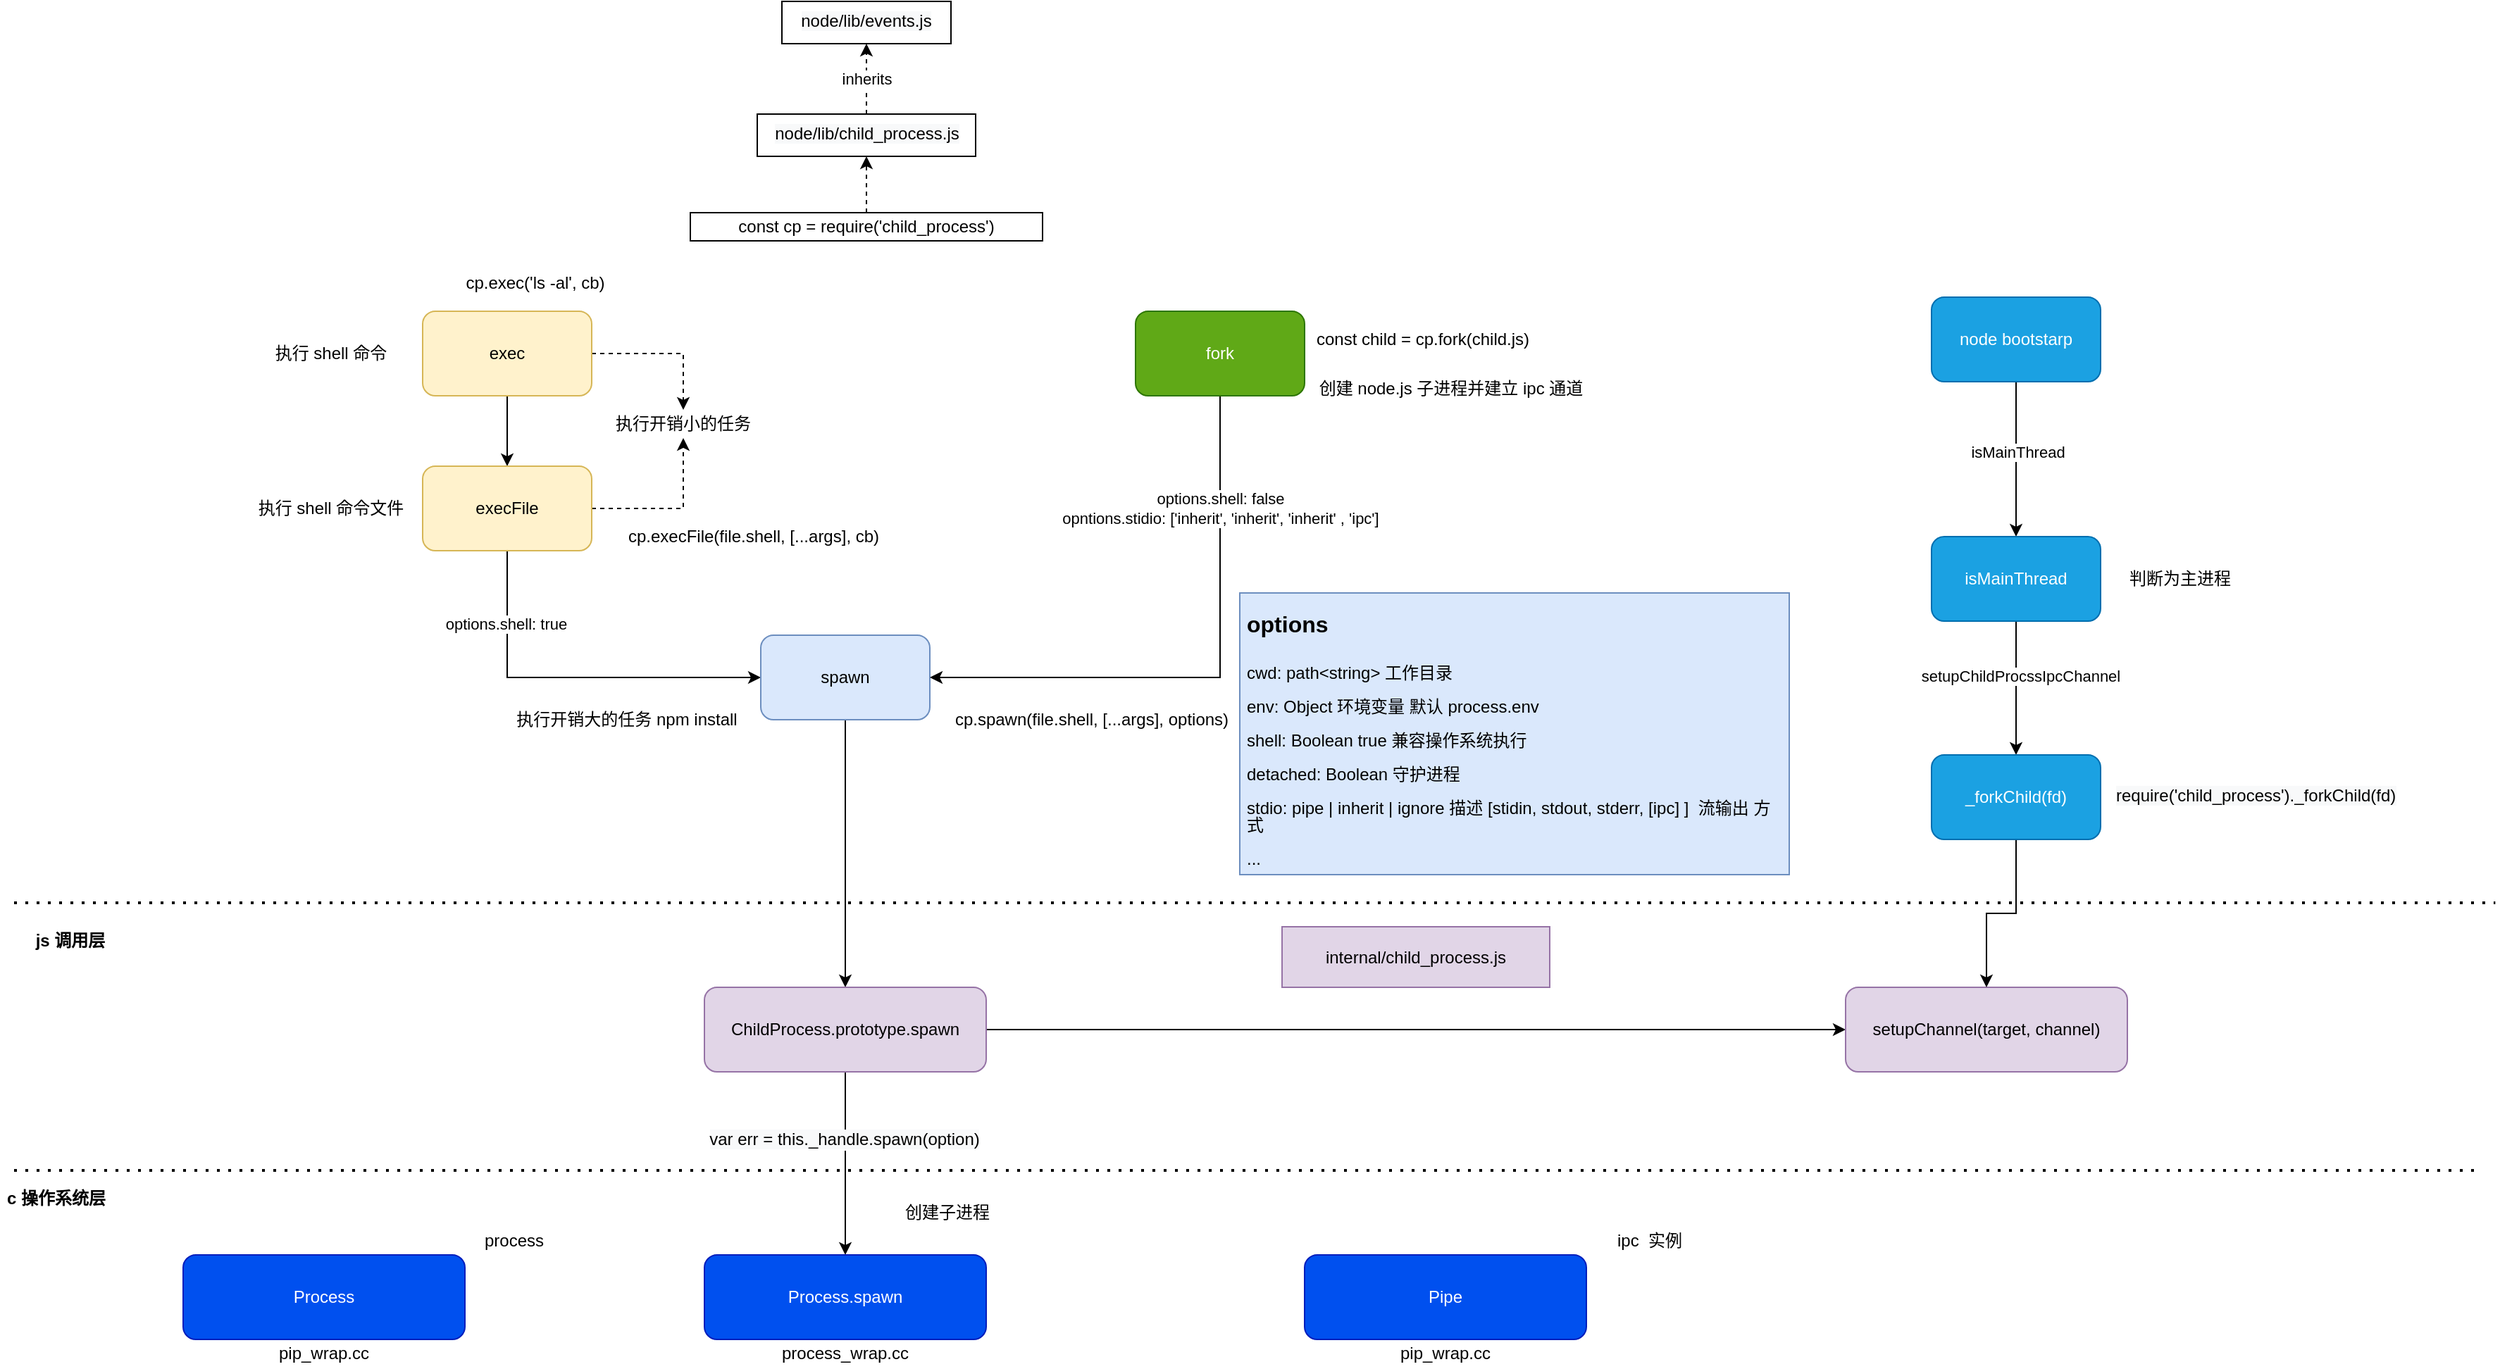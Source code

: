 <mxfile version="14.4.6" type="github">
  <diagram id="prtHgNgQTEPvFCAcTncT" name="Page-1">
    <mxGraphModel dx="2222" dy="2040" grid="1" gridSize="10" guides="1" tooltips="1" connect="1" arrows="1" fold="1" page="1" pageScale="1" pageWidth="827" pageHeight="1169" math="0" shadow="0">
      <root>
        <mxCell id="0" />
        <mxCell id="1" parent="0" />
        <mxCell id="9C7MWj4vBOad_BRdYSQF-43" value="" style="endArrow=none;dashed=1;html=1;dashPattern=1 3;strokeWidth=2;" edge="1" parent="1">
          <mxGeometry width="50" height="50" relative="1" as="geometry">
            <mxPoint x="-240" y="540" as="sourcePoint" />
            <mxPoint x="1521.176" y="540" as="targetPoint" />
          </mxGeometry>
        </mxCell>
        <mxCell id="9C7MWj4vBOad_BRdYSQF-44" style="edgeStyle=orthogonalEdgeStyle;rounded=0;orthogonalLoop=1;jettySize=auto;html=1;entryX=0.5;entryY=0;entryDx=0;entryDy=0;" edge="1" parent="1" source="9C7MWj4vBOad_BRdYSQF-46" target="9C7MWj4vBOad_BRdYSQF-50">
          <mxGeometry relative="1" as="geometry" />
        </mxCell>
        <mxCell id="9C7MWj4vBOad_BRdYSQF-45" style="edgeStyle=orthogonalEdgeStyle;rounded=0;orthogonalLoop=1;jettySize=auto;html=1;exitX=1;exitY=0.5;exitDx=0;exitDy=0;entryX=0.5;entryY=0;entryDx=0;entryDy=0;dashed=1;" edge="1" parent="1" source="9C7MWj4vBOad_BRdYSQF-46" target="9C7MWj4vBOad_BRdYSQF-60">
          <mxGeometry relative="1" as="geometry" />
        </mxCell>
        <mxCell id="9C7MWj4vBOad_BRdYSQF-46" value="exec" style="rounded=1;whiteSpace=wrap;html=1;fillColor=#fff2cc;strokeColor=#d6b656;" vertex="1" parent="1">
          <mxGeometry x="50" y="120" width="120" height="60" as="geometry" />
        </mxCell>
        <mxCell id="9C7MWj4vBOad_BRdYSQF-47" style="edgeStyle=orthogonalEdgeStyle;rounded=0;orthogonalLoop=1;jettySize=auto;html=1;exitX=0.5;exitY=1;exitDx=0;exitDy=0;entryX=0;entryY=0.5;entryDx=0;entryDy=0;" edge="1" parent="1" source="9C7MWj4vBOad_BRdYSQF-50" target="9C7MWj4vBOad_BRdYSQF-52">
          <mxGeometry relative="1" as="geometry" />
        </mxCell>
        <mxCell id="9C7MWj4vBOad_BRdYSQF-48" value="options.shell: true" style="edgeLabel;html=1;align=center;verticalAlign=middle;resizable=0;points=[];" vertex="1" connectable="0" parent="9C7MWj4vBOad_BRdYSQF-47">
          <mxGeometry x="-0.613" y="-1" relative="1" as="geometry">
            <mxPoint as="offset" />
          </mxGeometry>
        </mxCell>
        <mxCell id="9C7MWj4vBOad_BRdYSQF-49" style="edgeStyle=orthogonalEdgeStyle;rounded=0;orthogonalLoop=1;jettySize=auto;html=1;exitX=1;exitY=0.5;exitDx=0;exitDy=0;dashed=1;" edge="1" parent="1" source="9C7MWj4vBOad_BRdYSQF-50" target="9C7MWj4vBOad_BRdYSQF-60">
          <mxGeometry relative="1" as="geometry" />
        </mxCell>
        <mxCell id="9C7MWj4vBOad_BRdYSQF-50" value="execFile" style="rounded=1;whiteSpace=wrap;html=1;fillColor=#fff2cc;strokeColor=#d6b656;" vertex="1" parent="1">
          <mxGeometry x="50" y="230" width="120" height="60" as="geometry" />
        </mxCell>
        <mxCell id="9C7MWj4vBOad_BRdYSQF-51" style="edgeStyle=orthogonalEdgeStyle;rounded=0;orthogonalLoop=1;jettySize=auto;html=1;exitX=0.5;exitY=1;exitDx=0;exitDy=0;" edge="1" parent="1" source="9C7MWj4vBOad_BRdYSQF-52" target="9C7MWj4vBOad_BRdYSQF-56">
          <mxGeometry relative="1" as="geometry" />
        </mxCell>
        <mxCell id="9C7MWj4vBOad_BRdYSQF-52" value="spawn" style="rounded=1;whiteSpace=wrap;html=1;fillColor=#dae8fc;strokeColor=#6c8ebf;" vertex="1" parent="1">
          <mxGeometry x="290" y="350" width="120" height="60" as="geometry" />
        </mxCell>
        <mxCell id="9C7MWj4vBOad_BRdYSQF-53" style="edgeStyle=orthogonalEdgeStyle;rounded=0;orthogonalLoop=1;jettySize=auto;html=1;exitX=0.5;exitY=1;exitDx=0;exitDy=0;entryX=1;entryY=0.5;entryDx=0;entryDy=0;" edge="1" parent="1" source="9C7MWj4vBOad_BRdYSQF-55" target="9C7MWj4vBOad_BRdYSQF-52">
          <mxGeometry relative="1" as="geometry" />
        </mxCell>
        <mxCell id="9C7MWj4vBOad_BRdYSQF-54" value="options.shell: false&lt;br&gt;opntions.stidio:&amp;nbsp;[&#39;inherit&#39;, &#39;inherit&#39;, &#39;inherit&#39; , &#39;ipc&#39;]" style="edgeLabel;html=1;align=center;verticalAlign=middle;resizable=0;points=[];" vertex="1" connectable="0" parent="9C7MWj4vBOad_BRdYSQF-53">
          <mxGeometry x="-0.436" y="-2" relative="1" as="geometry">
            <mxPoint x="2" y="-35" as="offset" />
          </mxGeometry>
        </mxCell>
        <mxCell id="9C7MWj4vBOad_BRdYSQF-55" value="fork" style="rounded=1;whiteSpace=wrap;html=1;fillColor=#60a917;strokeColor=#2D7600;fontColor=#ffffff;" vertex="1" parent="1">
          <mxGeometry x="556" y="120" width="120" height="60" as="geometry" />
        </mxCell>
        <mxCell id="9C7MWj4vBOad_BRdYSQF-110" style="edgeStyle=orthogonalEdgeStyle;rounded=0;orthogonalLoop=1;jettySize=auto;html=1;" edge="1" parent="1" source="9C7MWj4vBOad_BRdYSQF-56" target="9C7MWj4vBOad_BRdYSQF-107">
          <mxGeometry relative="1" as="geometry" />
        </mxCell>
        <mxCell id="9C7MWj4vBOad_BRdYSQF-113" value="&lt;span style=&quot;font-size: 12px ; background-color: rgb(248 , 249 , 250)&quot;&gt;var err = this._handle.spawn(option)&lt;/span&gt;" style="edgeLabel;html=1;align=center;verticalAlign=middle;resizable=0;points=[];" vertex="1" connectable="0" parent="9C7MWj4vBOad_BRdYSQF-110">
          <mxGeometry x="-0.262" y="-1" relative="1" as="geometry">
            <mxPoint as="offset" />
          </mxGeometry>
        </mxCell>
        <mxCell id="9C7MWj4vBOad_BRdYSQF-117" style="edgeStyle=orthogonalEdgeStyle;rounded=0;orthogonalLoop=1;jettySize=auto;html=1;" edge="1" parent="1" source="9C7MWj4vBOad_BRdYSQF-56" target="9C7MWj4vBOad_BRdYSQF-116">
          <mxGeometry relative="1" as="geometry" />
        </mxCell>
        <mxCell id="9C7MWj4vBOad_BRdYSQF-56" value="ChildProcess.prototype.spawn" style="rounded=1;whiteSpace=wrap;html=1;fillColor=#e1d5e7;strokeColor=#9673a6;" vertex="1" parent="1">
          <mxGeometry x="250" y="600" width="200" height="60" as="geometry" />
        </mxCell>
        <mxCell id="9C7MWj4vBOad_BRdYSQF-57" value="internal/child_process.js" style="text;html=1;strokeColor=#9673a6;fillColor=#e1d5e7;align=center;verticalAlign=middle;whiteSpace=wrap;rounded=0;" vertex="1" parent="1">
          <mxGeometry x="660" y="557" width="190" height="43" as="geometry" />
        </mxCell>
        <mxCell id="9C7MWj4vBOad_BRdYSQF-58" value="执行 shell 命令" style="text;html=1;strokeColor=none;fillColor=none;align=center;verticalAlign=middle;whiteSpace=wrap;rounded=0;" vertex="1" parent="1">
          <mxGeometry x="-70" y="140" width="110" height="20" as="geometry" />
        </mxCell>
        <mxCell id="9C7MWj4vBOad_BRdYSQF-59" value="执行 shell 命令文件" style="text;html=1;strokeColor=none;fillColor=none;align=center;verticalAlign=middle;whiteSpace=wrap;rounded=0;" vertex="1" parent="1">
          <mxGeometry x="-70" y="250" width="110" height="20" as="geometry" />
        </mxCell>
        <mxCell id="9C7MWj4vBOad_BRdYSQF-60" value="执行开销小的任务" style="text;html=1;strokeColor=none;fillColor=none;align=center;verticalAlign=middle;whiteSpace=wrap;rounded=0;" vertex="1" parent="1">
          <mxGeometry x="180" y="190" width="110" height="20" as="geometry" />
        </mxCell>
        <mxCell id="9C7MWj4vBOad_BRdYSQF-61" value="执行开销大的任务 npm install" style="text;html=1;strokeColor=none;fillColor=none;align=center;verticalAlign=middle;whiteSpace=wrap;rounded=0;" vertex="1" parent="1">
          <mxGeometry x="110" y="410" width="170" as="geometry" />
        </mxCell>
        <mxCell id="9C7MWj4vBOad_BRdYSQF-62" value="cp.exec(&#39;ls -al&#39;, cb)" style="text;html=1;strokeColor=none;fillColor=none;align=center;verticalAlign=middle;whiteSpace=wrap;rounded=0;" vertex="1" parent="1">
          <mxGeometry x="40" y="90" width="180" height="20" as="geometry" />
        </mxCell>
        <mxCell id="9C7MWj4vBOad_BRdYSQF-63" value="cp.execFile(file.shell, [...args], cb)" style="text;html=1;strokeColor=none;fillColor=none;align=center;verticalAlign=middle;whiteSpace=wrap;rounded=0;" vertex="1" parent="1">
          <mxGeometry x="160" y="270" width="250" height="20" as="geometry" />
        </mxCell>
        <mxCell id="9C7MWj4vBOad_BRdYSQF-85" value="cp.spawn(file.shell, [...args], options)" style="text;html=1;align=center;verticalAlign=middle;whiteSpace=wrap;rounded=0;" vertex="1" parent="1">
          <mxGeometry x="400" y="400" width="250" height="20" as="geometry" />
        </mxCell>
        <mxCell id="9C7MWj4vBOad_BRdYSQF-97" style="edgeStyle=orthogonalEdgeStyle;rounded=0;orthogonalLoop=1;jettySize=auto;html=1;entryX=0.5;entryY=1;entryDx=0;entryDy=0;dashed=1;" edge="1" parent="1" source="9C7MWj4vBOad_BRdYSQF-86">
          <mxGeometry relative="1" as="geometry">
            <mxPoint x="365" y="10" as="targetPoint" />
          </mxGeometry>
        </mxCell>
        <mxCell id="9C7MWj4vBOad_BRdYSQF-86" value="const cp = require(&#39;child_process&#39;)" style="text;html=1;fillColor=none;align=center;verticalAlign=middle;whiteSpace=wrap;rounded=0;strokeColor=#000000;" vertex="1" parent="1">
          <mxGeometry x="240" y="50" width="250" height="20" as="geometry" />
        </mxCell>
        <mxCell id="9C7MWj4vBOad_BRdYSQF-87" value="&lt;p style=&quot;line-height: 100%&quot;&gt;&lt;/p&gt;&lt;h1&gt;&lt;font style=&quot;font-size: 16px ; line-height: 100%&quot;&gt;options&lt;/font&gt;&lt;/h1&gt;&lt;p style=&quot;line-height: 100%&quot;&gt;cwd: path&amp;lt;string&amp;gt; 工作目录&lt;/p&gt;&lt;p style=&quot;line-height: 100%&quot;&gt;env: Object 环境变量 默认 process.env&lt;/p&gt;&lt;p style=&quot;line-height: 100%&quot;&gt;shell: Boolean true 兼容操作系统执行&lt;/p&gt;&lt;p style=&quot;line-height: 100%&quot;&gt;&lt;span&gt;detached: Boolean 守护进程&lt;/span&gt;&lt;/p&gt;&lt;p style=&quot;line-height: 100%&quot;&gt;stdio: pipe | inherit | ignore 描述 [stidin, stdout, stderr, [ipc] ]&amp;nbsp; 流输出 方式&lt;/p&gt;&lt;p style=&quot;line-height: 100%&quot;&gt;...&lt;/p&gt;&lt;p&gt;&lt;br&gt;&lt;/p&gt;&lt;p&gt;&lt;br&gt;&lt;/p&gt;&lt;p&gt;&lt;/p&gt;" style="text;html=1;strokeColor=#6c8ebf;fillColor=#dae8fc;spacing=5;spacingTop=-20;whiteSpace=wrap;overflow=hidden;rounded=0;" vertex="1" parent="1">
          <mxGeometry x="630" y="320" width="390" height="200" as="geometry" />
        </mxCell>
        <mxCell id="9C7MWj4vBOad_BRdYSQF-88" value="const child = cp.fork(child.js)" style="text;html=1;strokeColor=none;fillColor=none;align=center;verticalAlign=middle;whiteSpace=wrap;rounded=0;" vertex="1" parent="1">
          <mxGeometry x="680" y="130" width="160" height="20" as="geometry" />
        </mxCell>
        <mxCell id="9C7MWj4vBOad_BRdYSQF-101" value="&lt;span style=&quot;color: rgb(0 , 0 , 0) ; font-family: &amp;#34;helvetica&amp;#34; ; font-size: 12px ; font-style: normal ; font-weight: 400 ; letter-spacing: normal ; text-indent: 0px ; text-transform: none ; word-spacing: 0px ; background-color: rgb(248 , 249 , 250) ; display: inline ; float: none&quot;&gt;node/lib/events.js&lt;/span&gt;" style="text;whiteSpace=wrap;html=1;align=center;strokeColor=#000000;" vertex="1" parent="1">
          <mxGeometry x="305" y="-100" width="120" height="30" as="geometry" />
        </mxCell>
        <mxCell id="9C7MWj4vBOad_BRdYSQF-103" value="创建 node.js 子进程并建立 ipc 通道" style="text;html=1;strokeColor=none;fillColor=none;align=center;verticalAlign=middle;whiteSpace=wrap;rounded=0;dashed=1;" vertex="1" parent="1">
          <mxGeometry x="680" y="160" width="200" height="30" as="geometry" />
        </mxCell>
        <mxCell id="9C7MWj4vBOad_BRdYSQF-106" value="inherits" style="edgeStyle=orthogonalEdgeStyle;rounded=0;orthogonalLoop=1;jettySize=auto;html=1;entryX=0.5;entryY=1;entryDx=0;entryDy=0;dashed=1;" edge="1" parent="1" source="9C7MWj4vBOad_BRdYSQF-104" target="9C7MWj4vBOad_BRdYSQF-101">
          <mxGeometry relative="1" as="geometry" />
        </mxCell>
        <mxCell id="9C7MWj4vBOad_BRdYSQF-104" value="&lt;span style=&quot;color: rgb(0 , 0 , 0) ; font-family: &amp;#34;helvetica&amp;#34; ; font-size: 12px ; font-style: normal ; font-weight: 400 ; letter-spacing: normal ; text-indent: 0px ; text-transform: none ; word-spacing: 0px ; background-color: rgb(248 , 249 , 250) ; display: inline ; float: none&quot;&gt;node/lib/child_process.js&lt;/span&gt;" style="text;whiteSpace=wrap;html=1;align=center;strokeColor=#000000;" vertex="1" parent="1">
          <mxGeometry x="287.5" y="-20" width="155" height="30" as="geometry" />
        </mxCell>
        <mxCell id="9C7MWj4vBOad_BRdYSQF-107" value="Process.spawn" style="rounded=1;whiteSpace=wrap;html=1;fillColor=#0050ef;strokeColor=#001DBC;fontColor=#ffffff;" vertex="1" parent="1">
          <mxGeometry x="250" y="790" width="200" height="60" as="geometry" />
        </mxCell>
        <mxCell id="9C7MWj4vBOad_BRdYSQF-108" value="" style="endArrow=none;dashed=1;html=1;dashPattern=1 3;strokeWidth=2;" edge="1" parent="1">
          <mxGeometry width="50" height="50" relative="1" as="geometry">
            <mxPoint x="-240" y="730" as="sourcePoint" />
            <mxPoint x="1510" y="730" as="targetPoint" />
          </mxGeometry>
        </mxCell>
        <mxCell id="9C7MWj4vBOad_BRdYSQF-116" value="setupChannel(target, channel)" style="rounded=1;whiteSpace=wrap;html=1;fillColor=#e1d5e7;strokeColor=#9673a6;" vertex="1" parent="1">
          <mxGeometry x="1060" y="600" width="200" height="60" as="geometry" />
        </mxCell>
        <mxCell id="9C7MWj4vBOad_BRdYSQF-121" style="edgeStyle=orthogonalEdgeStyle;rounded=0;orthogonalLoop=1;jettySize=auto;html=1;entryX=0.5;entryY=0;entryDx=0;entryDy=0;" edge="1" parent="1" source="9C7MWj4vBOad_BRdYSQF-119" target="9C7MWj4vBOad_BRdYSQF-120">
          <mxGeometry relative="1" as="geometry" />
        </mxCell>
        <mxCell id="9C7MWj4vBOad_BRdYSQF-123" value="isMainThread" style="edgeLabel;html=1;align=center;verticalAlign=middle;resizable=0;points=[];" vertex="1" connectable="0" parent="9C7MWj4vBOad_BRdYSQF-121">
          <mxGeometry x="-0.069" y="1" relative="1" as="geometry">
            <mxPoint y="-1" as="offset" />
          </mxGeometry>
        </mxCell>
        <mxCell id="9C7MWj4vBOad_BRdYSQF-119" value="node bootstarp" style="rounded=1;whiteSpace=wrap;html=1;strokeColor=#006EAF;fillColor=#1ba1e2;fontColor=#ffffff;" vertex="1" parent="1">
          <mxGeometry x="1121" y="110" width="120" height="60" as="geometry" />
        </mxCell>
        <mxCell id="9C7MWj4vBOad_BRdYSQF-126" style="edgeStyle=orthogonalEdgeStyle;rounded=0;orthogonalLoop=1;jettySize=auto;html=1;exitX=0.5;exitY=1;exitDx=0;exitDy=0;entryX=0.5;entryY=0;entryDx=0;entryDy=0;" edge="1" parent="1" source="9C7MWj4vBOad_BRdYSQF-120" target="9C7MWj4vBOad_BRdYSQF-124">
          <mxGeometry relative="1" as="geometry" />
        </mxCell>
        <mxCell id="9C7MWj4vBOad_BRdYSQF-127" value="setupChildProcssIpcChannel" style="edgeLabel;html=1;align=center;verticalAlign=middle;resizable=0;points=[];" vertex="1" connectable="0" parent="9C7MWj4vBOad_BRdYSQF-126">
          <mxGeometry x="-0.156" y="3" relative="1" as="geometry">
            <mxPoint y="-1" as="offset" />
          </mxGeometry>
        </mxCell>
        <mxCell id="9C7MWj4vBOad_BRdYSQF-120" value="isMainThread" style="rounded=1;whiteSpace=wrap;html=1;strokeColor=#006EAF;fillColor=#1ba1e2;fontColor=#ffffff;" vertex="1" parent="1">
          <mxGeometry x="1121" y="280" width="120" height="60" as="geometry" />
        </mxCell>
        <mxCell id="9C7MWj4vBOad_BRdYSQF-129" style="edgeStyle=orthogonalEdgeStyle;rounded=0;orthogonalLoop=1;jettySize=auto;html=1;" edge="1" parent="1" source="9C7MWj4vBOad_BRdYSQF-124" target="9C7MWj4vBOad_BRdYSQF-116">
          <mxGeometry relative="1" as="geometry" />
        </mxCell>
        <mxCell id="9C7MWj4vBOad_BRdYSQF-124" value="_forkChild(fd)" style="rounded=1;whiteSpace=wrap;html=1;strokeColor=#006EAF;fillColor=#1ba1e2;fontColor=#ffffff;" vertex="1" parent="1">
          <mxGeometry x="1121" y="435" width="120" height="60" as="geometry" />
        </mxCell>
        <mxCell id="9C7MWj4vBOad_BRdYSQF-125" value="&lt;span style=&quot;color: rgb(0 , 0 , 0) ; font-family: &amp;#34;helvetica&amp;#34; ; font-size: 12px ; font-style: normal ; font-weight: 400 ; letter-spacing: normal ; text-align: center ; text-indent: 0px ; text-transform: none ; word-spacing: 0px ; background-color: rgb(248 , 249 , 250) ; display: inline ; float: none&quot;&gt;require(&#39;child_process&#39;)._forkChild(fd)&lt;/span&gt;" style="text;whiteSpace=wrap;html=1;" vertex="1" parent="1">
          <mxGeometry x="1250" y="450" width="230" height="30" as="geometry" />
        </mxCell>
        <mxCell id="9C7MWj4vBOad_BRdYSQF-132" value="创建子进程" style="text;html=1;strokeColor=none;fillColor=none;align=center;verticalAlign=middle;whiteSpace=wrap;rounded=0;" vertex="1" parent="1">
          <mxGeometry x="385" y="750" width="75" height="20" as="geometry" />
        </mxCell>
        <mxCell id="9C7MWj4vBOad_BRdYSQF-133" value="判断为主进程" style="text;html=1;strokeColor=none;fillColor=none;align=center;verticalAlign=middle;whiteSpace=wrap;rounded=0;" vertex="1" parent="1">
          <mxGeometry x="1260" y="300" width="75" height="20" as="geometry" />
        </mxCell>
        <mxCell id="9C7MWj4vBOad_BRdYSQF-134" value="&lt;b&gt;js 调用层&lt;/b&gt;" style="text;html=1;strokeColor=none;fillColor=none;align=center;verticalAlign=middle;whiteSpace=wrap;rounded=0;" vertex="1" parent="1">
          <mxGeometry x="-230" y="557" width="60" height="20" as="geometry" />
        </mxCell>
        <mxCell id="9C7MWj4vBOad_BRdYSQF-135" value="c 操作系统层" style="text;html=1;strokeColor=none;fillColor=none;align=center;verticalAlign=middle;whiteSpace=wrap;rounded=0;fontStyle=1" vertex="1" parent="1">
          <mxGeometry x="-250" y="740" width="80" height="20" as="geometry" />
        </mxCell>
        <mxCell id="9C7MWj4vBOad_BRdYSQF-137" value="Pipe" style="rounded=1;whiteSpace=wrap;html=1;fillColor=#0050ef;strokeColor=#001DBC;fontColor=#ffffff;" vertex="1" parent="1">
          <mxGeometry x="676" y="790" width="200" height="60" as="geometry" />
        </mxCell>
        <mxCell id="9C7MWj4vBOad_BRdYSQF-141" value="&lt;font color=&quot;#000000&quot;&gt;ipc&amp;nbsp; 实例&lt;/font&gt;" style="text;html=1;strokeColor=none;fillColor=none;align=center;verticalAlign=middle;whiteSpace=wrap;rounded=0;fontColor=#3333FF;" vertex="1" parent="1">
          <mxGeometry x="886" y="770" width="70" height="20" as="geometry" />
        </mxCell>
        <mxCell id="9C7MWj4vBOad_BRdYSQF-144" value="Process" style="rounded=1;whiteSpace=wrap;html=1;fillColor=#0050ef;strokeColor=#001DBC;fontColor=#ffffff;" vertex="1" parent="1">
          <mxGeometry x="-120" y="790" width="200" height="60" as="geometry" />
        </mxCell>
        <mxCell id="9C7MWj4vBOad_BRdYSQF-146" value="&lt;font color=&quot;#000000&quot;&gt;process&lt;/font&gt;" style="text;html=1;strokeColor=none;fillColor=none;align=center;verticalAlign=middle;whiteSpace=wrap;rounded=0;fontColor=#3333FF;" vertex="1" parent="1">
          <mxGeometry x="80" y="770" width="70" height="20" as="geometry" />
        </mxCell>
        <mxCell id="9C7MWj4vBOad_BRdYSQF-147" value="&lt;span style=&quot;color: rgb(0 , 0 , 0)&quot;&gt;process_wrap.cc&lt;/span&gt;" style="text;html=1;strokeColor=none;fillColor=none;align=center;verticalAlign=middle;whiteSpace=wrap;rounded=0;fontColor=#3333FF;" vertex="1" parent="1">
          <mxGeometry x="310" y="850" width="80" height="20" as="geometry" />
        </mxCell>
        <mxCell id="9C7MWj4vBOad_BRdYSQF-148" value="&lt;span style=&quot;color: rgb(0 , 0 , 0)&quot;&gt;pip_wrap.cc&lt;/span&gt;" style="text;html=1;strokeColor=none;fillColor=none;align=center;verticalAlign=middle;whiteSpace=wrap;rounded=0;fontColor=#3333FF;" vertex="1" parent="1">
          <mxGeometry x="756" y="850" width="40" height="20" as="geometry" />
        </mxCell>
        <mxCell id="9C7MWj4vBOad_BRdYSQF-151" value="&lt;span style=&quot;color: rgb(0 , 0 , 0)&quot;&gt;pip_wrap.cc&lt;/span&gt;" style="text;html=1;strokeColor=none;fillColor=none;align=center;verticalAlign=middle;whiteSpace=wrap;rounded=0;fontColor=#3333FF;" vertex="1" parent="1">
          <mxGeometry x="-40" y="850" width="40" height="20" as="geometry" />
        </mxCell>
      </root>
    </mxGraphModel>
  </diagram>
</mxfile>
